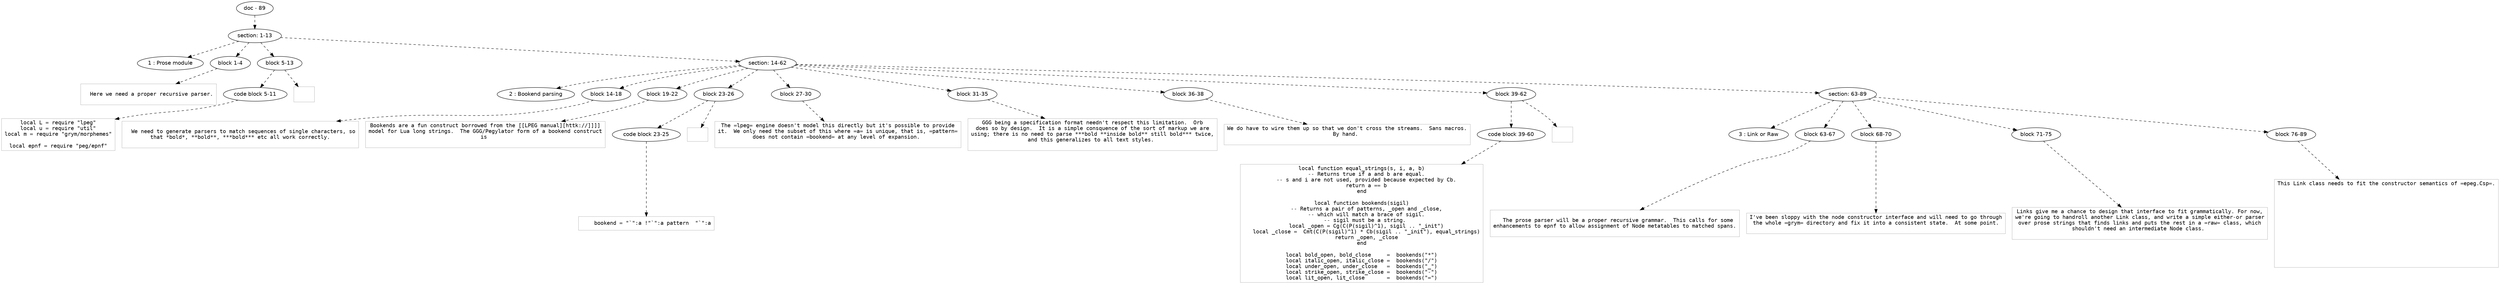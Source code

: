 digraph hierarchy {

node [fontname=Helvetica]
edge [style=dashed]

doc_0 [label="doc - 89"]

doc_0 -> { section_1}
{rank=same; section_1}

section_1 [label="section: 1-13"]

section_1 -> { header_2 block_3 block_4 section_5}
{rank=same; header_2 block_3 block_4 section_5}

header_2 [label="1 : Prose module"]
block_3 [label="block 1-4"]
block_4 [label="block 5-13"]
section_5 [label="section: 14-62"]


block_3 -> leaf_6
leaf_6  [color=Gray,shape=rectangle,fontname=Inconsolata,label="
  Here we need a proper recursive parser.

"]block_4 -> { codeblock_7}
{rank=same; codeblock_7}

codeblock_7 [label="code block 5-11"]


codeblock_7 -> leaf_8
leaf_8  [color=Gray,shape=rectangle,fontname=Inconsolata,label="local L = require \"lpeg\"
local u = require \"util\"
local m = require \"grym/morphemes\"

local epnf = require \"peg/epnf\"
"]
block_4 -> leaf_9
leaf_9  [color=Gray,shape=rectangle,fontname=Inconsolata,label="

"]section_5 -> { header_10 block_11 block_12 block_13 block_14 block_15 block_16 block_17 section_18}
{rank=same; header_10 block_11 block_12 block_13 block_14 block_15 block_16 block_17 section_18}

header_10 [label="2 : Bookend parsing"]
block_11 [label="block 14-18"]
block_12 [label="block 19-22"]
block_13 [label="block 23-26"]
block_14 [label="block 27-30"]
block_15 [label="block 31-35"]
block_16 [label="block 36-38"]
block_17 [label="block 39-62"]
section_18 [label="section: 63-89"]


block_11 -> leaf_19
leaf_19  [color=Gray,shape=rectangle,fontname=Inconsolata,label="
  We need to generate parsers to match sequences of single characters, so
that *bold*, **bold**, ***bold*** etc all work correctly.

"]
block_12 -> leaf_20
leaf_20  [color=Gray,shape=rectangle,fontname=Inconsolata,label="Bookends are a fun construct borrowed from the [[LPEG manual][httk://]]]]
model for Lua long strings.  The GGG/Pegylator form of a bookend construct
is 

"]block_13 -> { codeblock_21}
{rank=same; codeblock_21}

codeblock_21 [label="code block 23-25"]


codeblock_21 -> leaf_22
leaf_22  [color=Gray,shape=rectangle,fontname=Inconsolata,label="    bookend = \"`\":a !\"`\":a pattern  \"`\":a
"]
block_13 -> leaf_23
leaf_23  [color=Gray,shape=rectangle,fontname=Inconsolata,label="
"]
block_14 -> leaf_24
leaf_24  [color=Gray,shape=rectangle,fontname=Inconsolata,label="The =lpeg= engine doesn't model this directly but it's possible to provide
it.  We only need the subset of this where =a= is unique, that is, =pattern=
does not contain =bookend= at any level of expansion. 

"]
block_15 -> leaf_25
leaf_25  [color=Gray,shape=rectangle,fontname=Inconsolata,label="GGG being a specification format needn't respect this limitation.  Orb
does so by design.  It is a simple consquence of the sort of markup we are
using; there is no need to parse ***bold **inside bold** still bold*** twice,
and this generalizes to all text styles. 

"]
block_16 -> leaf_26
leaf_26  [color=Gray,shape=rectangle,fontname=Inconsolata,label="We do have to wire them up so that we don't cross the streams.  Sans macros.
By hand. 

"]block_17 -> { codeblock_27}
{rank=same; codeblock_27}

codeblock_27 [label="code block 39-60"]


codeblock_27 -> leaf_28
leaf_28  [color=Gray,shape=rectangle,fontname=Inconsolata,label="local function equal_strings(s, i, a, b)
   -- Returns true if a and b are equal.
   -- s and i are not used, provided because expected by Cb.
   return a == b
end

local function bookends(sigil)
   -- Returns a pair of patterns, _open and _close,
   -- which will match a brace of sigil.
   -- sigil must be a string. 
   local _open = Cg(C(P(sigil)^1), sigil .. \"_init\")
   local _close =  Cmt(C(P(sigil)^1) * Cb(sigil .. \"_init\"), equal_strings)
   return _open, _close
end

local bold_open, bold_close     =  bookends(\"*\")
local italic_open, italic_close =  bookends(\"/\")
local under_open, under_close   =  bookends(\"_\")
local strike_open, strike_close =  bookends(\"-\")
local lit_open, lit_close       =  bookends(\"=\")
"]
block_17 -> leaf_29
leaf_29  [color=Gray,shape=rectangle,fontname=Inconsolata,label="

"]section_18 -> { header_30 block_31 block_32 block_33 block_34}
{rank=same; header_30 block_31 block_32 block_33 block_34}

header_30 [label="3 : Link or Raw"]
block_31 [label="block 63-67"]
block_32 [label="block 68-70"]
block_33 [label="block 71-75"]
block_34 [label="block 76-89"]


block_31 -> leaf_35
leaf_35  [color=Gray,shape=rectangle,fontname=Inconsolata,label="
  The prose parser will be a proper recursive grammar.  This calls for some
enhancements to epnf to allow assignment of Node metatables to matched spans.

"]
block_32 -> leaf_36
leaf_36  [color=Gray,shape=rectangle,fontname=Inconsolata,label="I've been sloppy with the node constructor interface and will need to go through
the whole =grym= directory and fix it into a consistent state.  At some point.

"]
block_33 -> leaf_37
leaf_37  [color=Gray,shape=rectangle,fontname=Inconsolata,label="Links give me a chance to design that interface to fit grammatically. For now,
we're going to handroll another Link class, and write a simple either-or parser
over prose strings that finds links and puts the rest in a =raw= class, which
shouldn't need an intermediate Node class. 

"]
block_34 -> leaf_38
leaf_38  [color=Gray,shape=rectangle,fontname=Inconsolata,label="This Link class needs to fit the constructor semantics of =epeg.Csp=.













"]
}
